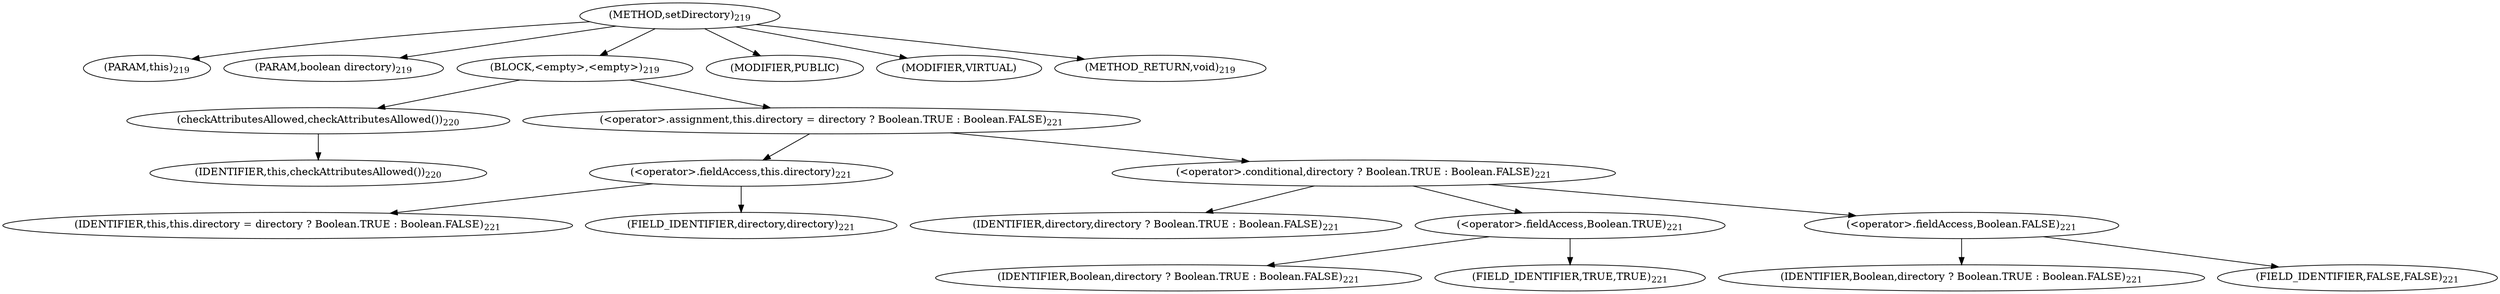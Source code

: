 digraph "setDirectory" {  
"425" [label = <(METHOD,setDirectory)<SUB>219</SUB>> ]
"39" [label = <(PARAM,this)<SUB>219</SUB>> ]
"426" [label = <(PARAM,boolean directory)<SUB>219</SUB>> ]
"427" [label = <(BLOCK,&lt;empty&gt;,&lt;empty&gt;)<SUB>219</SUB>> ]
"428" [label = <(checkAttributesAllowed,checkAttributesAllowed())<SUB>220</SUB>> ]
"38" [label = <(IDENTIFIER,this,checkAttributesAllowed())<SUB>220</SUB>> ]
"429" [label = <(&lt;operator&gt;.assignment,this.directory = directory ? Boolean.TRUE : Boolean.FALSE)<SUB>221</SUB>> ]
"430" [label = <(&lt;operator&gt;.fieldAccess,this.directory)<SUB>221</SUB>> ]
"40" [label = <(IDENTIFIER,this,this.directory = directory ? Boolean.TRUE : Boolean.FALSE)<SUB>221</SUB>> ]
"431" [label = <(FIELD_IDENTIFIER,directory,directory)<SUB>221</SUB>> ]
"432" [label = <(&lt;operator&gt;.conditional,directory ? Boolean.TRUE : Boolean.FALSE)<SUB>221</SUB>> ]
"433" [label = <(IDENTIFIER,directory,directory ? Boolean.TRUE : Boolean.FALSE)<SUB>221</SUB>> ]
"434" [label = <(&lt;operator&gt;.fieldAccess,Boolean.TRUE)<SUB>221</SUB>> ]
"435" [label = <(IDENTIFIER,Boolean,directory ? Boolean.TRUE : Boolean.FALSE)<SUB>221</SUB>> ]
"436" [label = <(FIELD_IDENTIFIER,TRUE,TRUE)<SUB>221</SUB>> ]
"437" [label = <(&lt;operator&gt;.fieldAccess,Boolean.FALSE)<SUB>221</SUB>> ]
"438" [label = <(IDENTIFIER,Boolean,directory ? Boolean.TRUE : Boolean.FALSE)<SUB>221</SUB>> ]
"439" [label = <(FIELD_IDENTIFIER,FALSE,FALSE)<SUB>221</SUB>> ]
"440" [label = <(MODIFIER,PUBLIC)> ]
"441" [label = <(MODIFIER,VIRTUAL)> ]
"442" [label = <(METHOD_RETURN,void)<SUB>219</SUB>> ]
  "425" -> "39" 
  "425" -> "426" 
  "425" -> "427" 
  "425" -> "440" 
  "425" -> "441" 
  "425" -> "442" 
  "427" -> "428" 
  "427" -> "429" 
  "428" -> "38" 
  "429" -> "430" 
  "429" -> "432" 
  "430" -> "40" 
  "430" -> "431" 
  "432" -> "433" 
  "432" -> "434" 
  "432" -> "437" 
  "434" -> "435" 
  "434" -> "436" 
  "437" -> "438" 
  "437" -> "439" 
}
